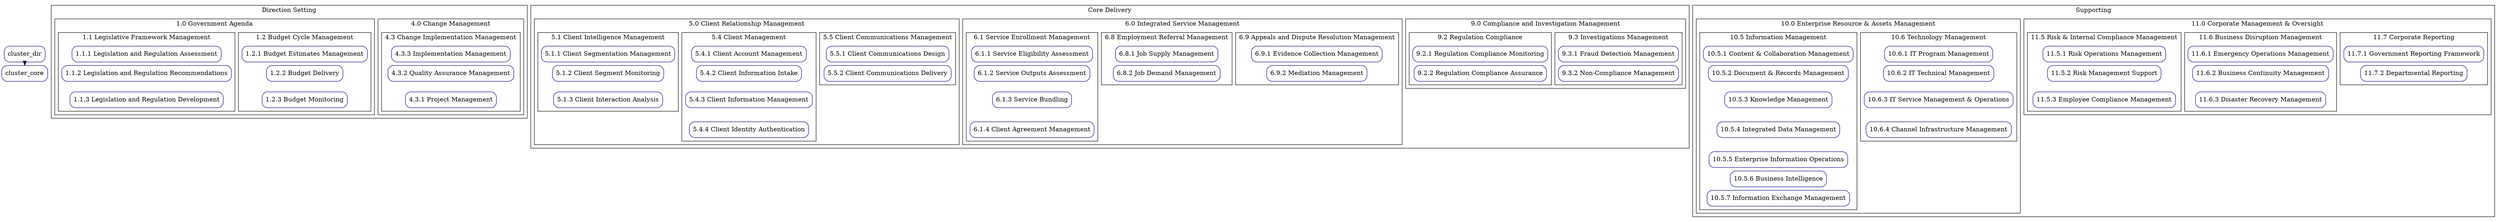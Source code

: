 digraph G  { 
    compound=true
    rankdir=TB
    ranksep="0.1"
    /*bgcolor=lightblue*/
    /*style=filled*/ 
    node [shape=box style=rounded color=darkblue fillcolor=green]

   
    /* edge betwwen clusters */
    cluster_dir -> cluster_core
    /*"4.3.1 Project Management" -> "6.1.1 Service Eligibility Assessment" [ltail=cluster_core, lhead=cluster_dir, style=dotted] */
    /*"1.1.3 Legislation and Regulation Development" -> "5.1.1 Client Segmentation Management" [ltail=cluster_core, lhead=cluster_dir, style=dotted] */


    /* edge between clusters */
    /* cluster_dir -> cluster_core */
    /* "5.1.3 Client Interaction Analysis" -> A10A [ltail=cluster_core, lhead=cluster_dir, style=invis] */
    subgraph cluster_dir { 

        /* rankdir=LR */
        /*[style=filled]*/
        label="Direction Setting"
        subgraph cluster_4 { label="4.0 Change Management"
            /*color=blue*/
            /*fillcolor=red*/
            subgraph cluster_4_3 { label="4.3 Change Implementation Management" 
                "4.3.3 Implementation Management" ->
                "4.3.2 Quality Assurance Management" ->
                "4.3.1 Project Management" [style=invis]
            }
        }
        subgraph cluster_1 { label="1.0 Government Agenda"
            subgraph cluster_1_2 { label="1.2 Budget Cycle Management"
                "1.2.1 Budget Estimates Management"
                ->
                "1.2.2 Budget Delivery" 
                ->
                "1.2.3 Budget Monitoring"
                [style=invis]
            }   
            subgraph cluster_1_1 { label="1.1 Legislative Framework Management"
                "1.1.1 Legislation and Regulation Assessment"
                ->
                "1.1.2 Legislation and Regulation Recommendations" 
                ->
                "1.1.3 Legislation and Regulation Development" 
                [style=invis]
            }   
        }

    } /* end cluster_dir */


    subgraph cluster_core { 
        /* rankdir=BT */
        /*[style=filled]*/
        label="Core Delivery"

            subgraph cluster_9 { label="9.0 Compliance and Investigation Management" 
                subgraph cluster_9_3 { label="9.3 Investigations Management" 
                    "9.3.1 Fraud Detection Management" ->
                    "9.3.2 Non-Compliance Management" [style=invis]
                }
                subgraph cluster_9_2 { label="9.2 Regulation Compliance" 
                    "9.2.1 Regulation Compliance Monitoring" ->
                    "9.2.2 Regulation Compliance Assurance" [style=invis]
                }
            }

            subgraph cluster_6 { label="6.0 Integrated Service Management"
                subgraph cluster_6_9 { label="6.9 Appeals and Dispute Resolution Management" 
                    "6.9.1 Evidence Collection Management" ->
                    "6.9.2 Mediation Management" [style=invis]
                }
                subgraph cluster_6_8 { label="6.8 Employment Referral Management" 
                    "6.8.1 Job Supply Management" ->
                    "6.8.2 Job Demand Management" [style=invis]
                }
                subgraph cluster_6_1 { label="6.1 Service Enrollment Management" 
                    "6.1.1 Service Eligibility Assessment" ->
                    "6.1.2 Service Outputs Assessment" ->
                    "6.1.3 Service Bundling" ->
                    "6.1.4 Client Agreement Management" [style=invis]

                }
            }

            subgraph cluster_5 { label="5.0 Client Relationship Management"
                /*color=red*/
                /*fillcolor=green*/
                subgraph cluster_5_5 { label="5.5 Client Communications Management" 
                    "5.5.1 Client Communications Design" ->
                    "5.5.2 Client Communications Delivery" [style=invis]
                }

                subgraph cluster_5_4 { label="5.4 Client Management"
                    "5.4.1 Client Account Management" ->
                    "5.4.2 Client Information Intake" ->
                    "5.4.3 Client Information Management" ->
                    "5.4.4 Client Identity Authentication" [style=invis]
                }

                subgraph cluster_5_1 { label="5.1 Client Intelligence Management"
                    /*color=darkgreen*/
                    /*fillcolor=pink*/
                    "5.1.1 Client Segmentation Management"
                    ->
                    "5.1.2 Client Segment Monitoring"
                    ->
                    "5.1.3 Client Interaction Analysis"
                    [style=invis]
                }   
            } /* end cluster_5 */
            
    } /* end cluster_core */

    subgraph cluster_supporting { 
        /*[style=filled]*/
        label="Supporting"

        subgraph cluster_11 { label="11.0 Corporate Management & Oversight"
            subgraph cluster_11_7 { label="11.7 Corporate Reporting" 
                "11.7.1 Government Reporting Framework" ->
                "11.7.2 Departmental Reporting" [style=invis]
            }
            subgraph cluster_11_6 { label="11.6 Business Disruption Management" 
                "11.6.1 Emergency Operations Management" ->
                "11.6.2 Business Continuity Management" ->
                "11.6.3 Disaster Recovery Management" [style=invis]
             }
            subgraph cluster_11_5 { label="11.5 Risk & Internal Compliance Management" 
                "11.5.1 Risk Operations Management" ->
                "11.5.2 Risk Management Support" ->
                "11.5.3 Employee Compliance Management" [style=invis]
            }
        } /* end cluster_11 */

        subgraph cluster_10 { label="10.0 Enterprise Resource & Assets Management"
            subgraph cluster_10_6 { label="10.6 Technology Management" 
                "10.6.1 IT Program Management" ->
                "10.6.2 IT Technical Management" ->
                "10.6.3 IT Service Management & Operations" ->
                "10.6.4 Channel Infrastructure Management" [style=invis]

            }
            subgraph cluster_10_5 { label="10.5 Information Management"
                "10.5.1 Content & Collaboration Management" ->
                "10.5.2 Document & Records Management" ->
                "10.5.3 Knowledge Management" ->
                "10.5.4 Integrated Data Management" ->
                "10.5.5 Enterprise Information Operations" ->
                "10.5.6 Business Intelligence" ->
                "10.5.7 Information Exchange Management" [style=invis]

            }

        } /* end cluster_10 */

    } /* end cluster_supporting */

}
